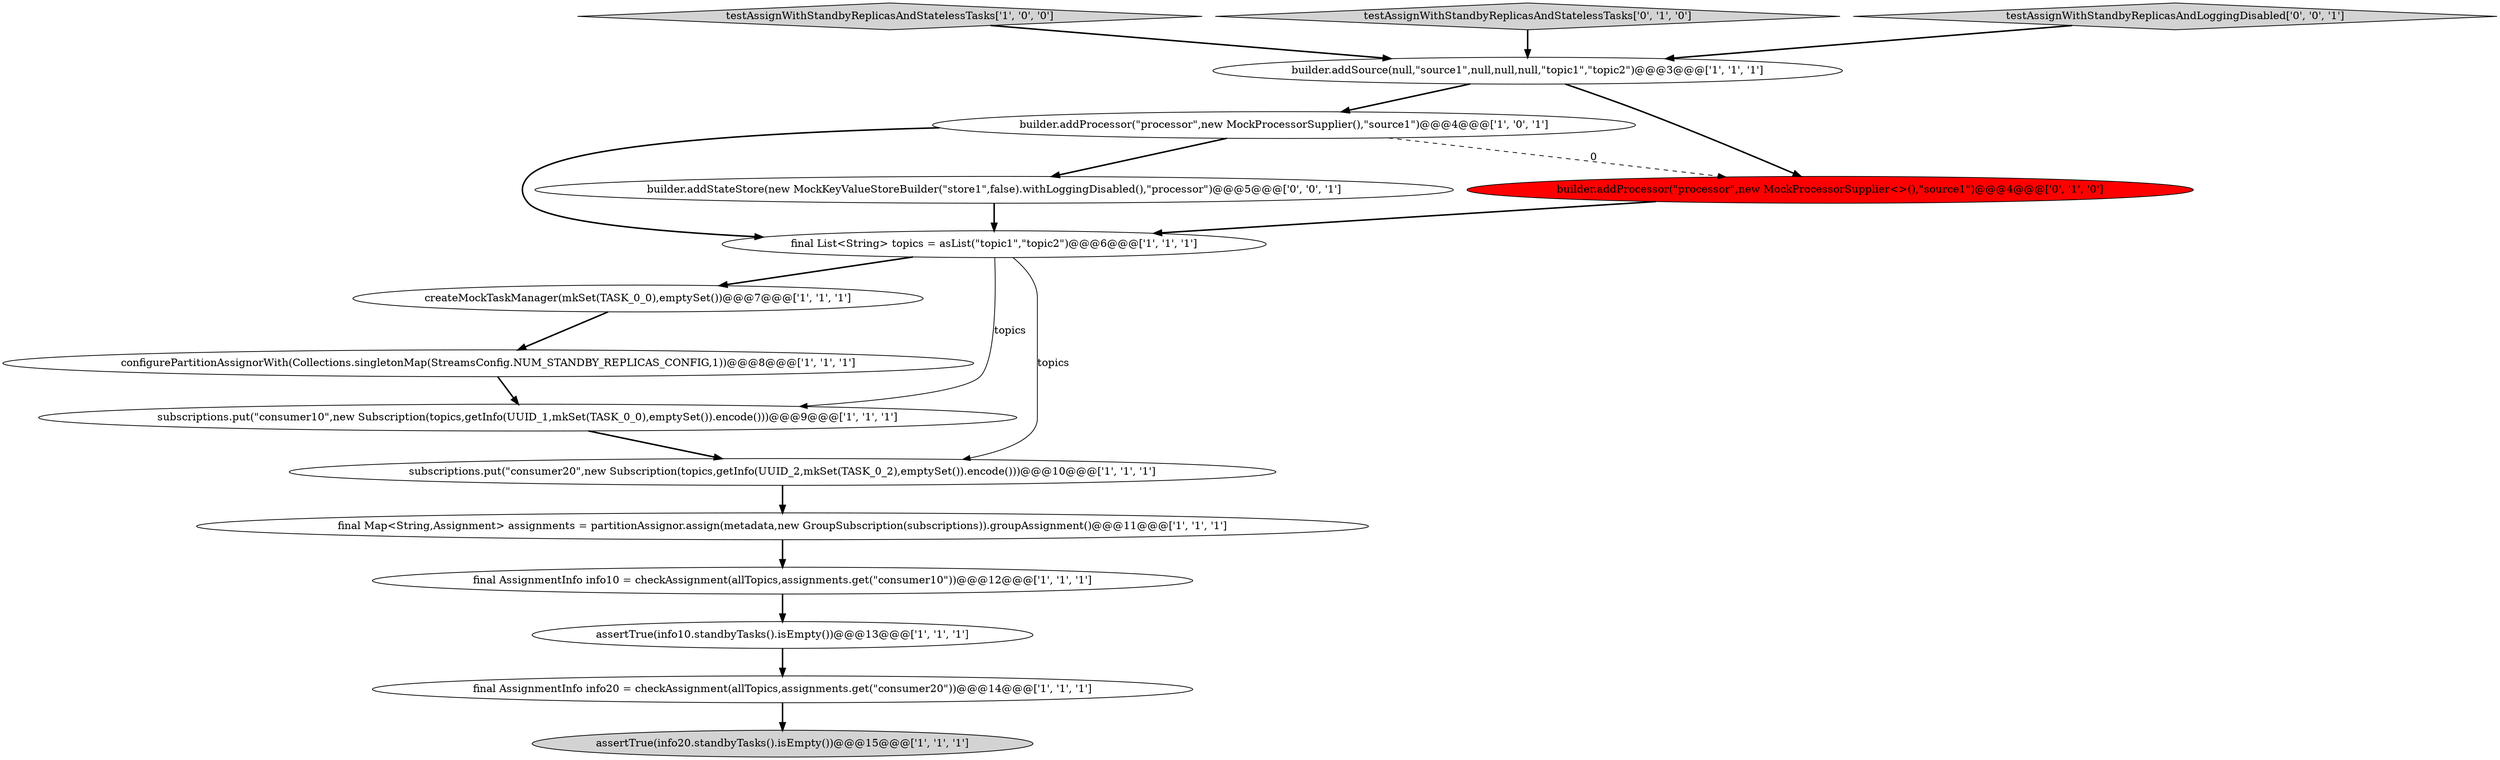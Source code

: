 digraph {
9 [style = filled, label = "final Map<String,Assignment> assignments = partitionAssignor.assign(metadata,new GroupSubscription(subscriptions)).groupAssignment()@@@11@@@['1', '1', '1']", fillcolor = white, shape = ellipse image = "AAA0AAABBB1BBB"];
4 [style = filled, label = "createMockTaskManager(mkSet(TASK_0_0),emptySet())@@@7@@@['1', '1', '1']", fillcolor = white, shape = ellipse image = "AAA0AAABBB1BBB"];
1 [style = filled, label = "builder.addSource(null,\"source1\",null,null,null,\"topic1\",\"topic2\")@@@3@@@['1', '1', '1']", fillcolor = white, shape = ellipse image = "AAA0AAABBB1BBB"];
0 [style = filled, label = "configurePartitionAssignorWith(Collections.singletonMap(StreamsConfig.NUM_STANDBY_REPLICAS_CONFIG,1))@@@8@@@['1', '1', '1']", fillcolor = white, shape = ellipse image = "AAA0AAABBB1BBB"];
6 [style = filled, label = "builder.addProcessor(\"processor\",new MockProcessorSupplier(),\"source1\")@@@4@@@['1', '0', '1']", fillcolor = white, shape = ellipse image = "AAA0AAABBB1BBB"];
2 [style = filled, label = "testAssignWithStandbyReplicasAndStatelessTasks['1', '0', '0']", fillcolor = lightgray, shape = diamond image = "AAA0AAABBB1BBB"];
13 [style = filled, label = "testAssignWithStandbyReplicasAndStatelessTasks['0', '1', '0']", fillcolor = lightgray, shape = diamond image = "AAA0AAABBB2BBB"];
11 [style = filled, label = "final AssignmentInfo info20 = checkAssignment(allTopics,assignments.get(\"consumer20\"))@@@14@@@['1', '1', '1']", fillcolor = white, shape = ellipse image = "AAA0AAABBB1BBB"];
5 [style = filled, label = "assertTrue(info20.standbyTasks().isEmpty())@@@15@@@['1', '1', '1']", fillcolor = lightgray, shape = ellipse image = "AAA0AAABBB1BBB"];
3 [style = filled, label = "final AssignmentInfo info10 = checkAssignment(allTopics,assignments.get(\"consumer10\"))@@@12@@@['1', '1', '1']", fillcolor = white, shape = ellipse image = "AAA0AAABBB1BBB"];
10 [style = filled, label = "assertTrue(info10.standbyTasks().isEmpty())@@@13@@@['1', '1', '1']", fillcolor = white, shape = ellipse image = "AAA0AAABBB1BBB"];
15 [style = filled, label = "testAssignWithStandbyReplicasAndLoggingDisabled['0', '0', '1']", fillcolor = lightgray, shape = diamond image = "AAA0AAABBB3BBB"];
16 [style = filled, label = "builder.addStateStore(new MockKeyValueStoreBuilder(\"store1\",false).withLoggingDisabled(),\"processor\")@@@5@@@['0', '0', '1']", fillcolor = white, shape = ellipse image = "AAA0AAABBB3BBB"];
7 [style = filled, label = "subscriptions.put(\"consumer20\",new Subscription(topics,getInfo(UUID_2,mkSet(TASK_0_2),emptySet()).encode()))@@@10@@@['1', '1', '1']", fillcolor = white, shape = ellipse image = "AAA0AAABBB1BBB"];
8 [style = filled, label = "subscriptions.put(\"consumer10\",new Subscription(topics,getInfo(UUID_1,mkSet(TASK_0_0),emptySet()).encode()))@@@9@@@['1', '1', '1']", fillcolor = white, shape = ellipse image = "AAA0AAABBB1BBB"];
12 [style = filled, label = "final List<String> topics = asList(\"topic1\",\"topic2\")@@@6@@@['1', '1', '1']", fillcolor = white, shape = ellipse image = "AAA0AAABBB1BBB"];
14 [style = filled, label = "builder.addProcessor(\"processor\",new MockProcessorSupplier<>(),\"source1\")@@@4@@@['0', '1', '0']", fillcolor = red, shape = ellipse image = "AAA1AAABBB2BBB"];
12->8 [style = solid, label="topics"];
12->7 [style = solid, label="topics"];
2->1 [style = bold, label=""];
6->14 [style = dashed, label="0"];
13->1 [style = bold, label=""];
8->7 [style = bold, label=""];
4->0 [style = bold, label=""];
7->9 [style = bold, label=""];
3->10 [style = bold, label=""];
11->5 [style = bold, label=""];
1->6 [style = bold, label=""];
10->11 [style = bold, label=""];
12->4 [style = bold, label=""];
6->16 [style = bold, label=""];
14->12 [style = bold, label=""];
0->8 [style = bold, label=""];
9->3 [style = bold, label=""];
1->14 [style = bold, label=""];
16->12 [style = bold, label=""];
15->1 [style = bold, label=""];
6->12 [style = bold, label=""];
}
